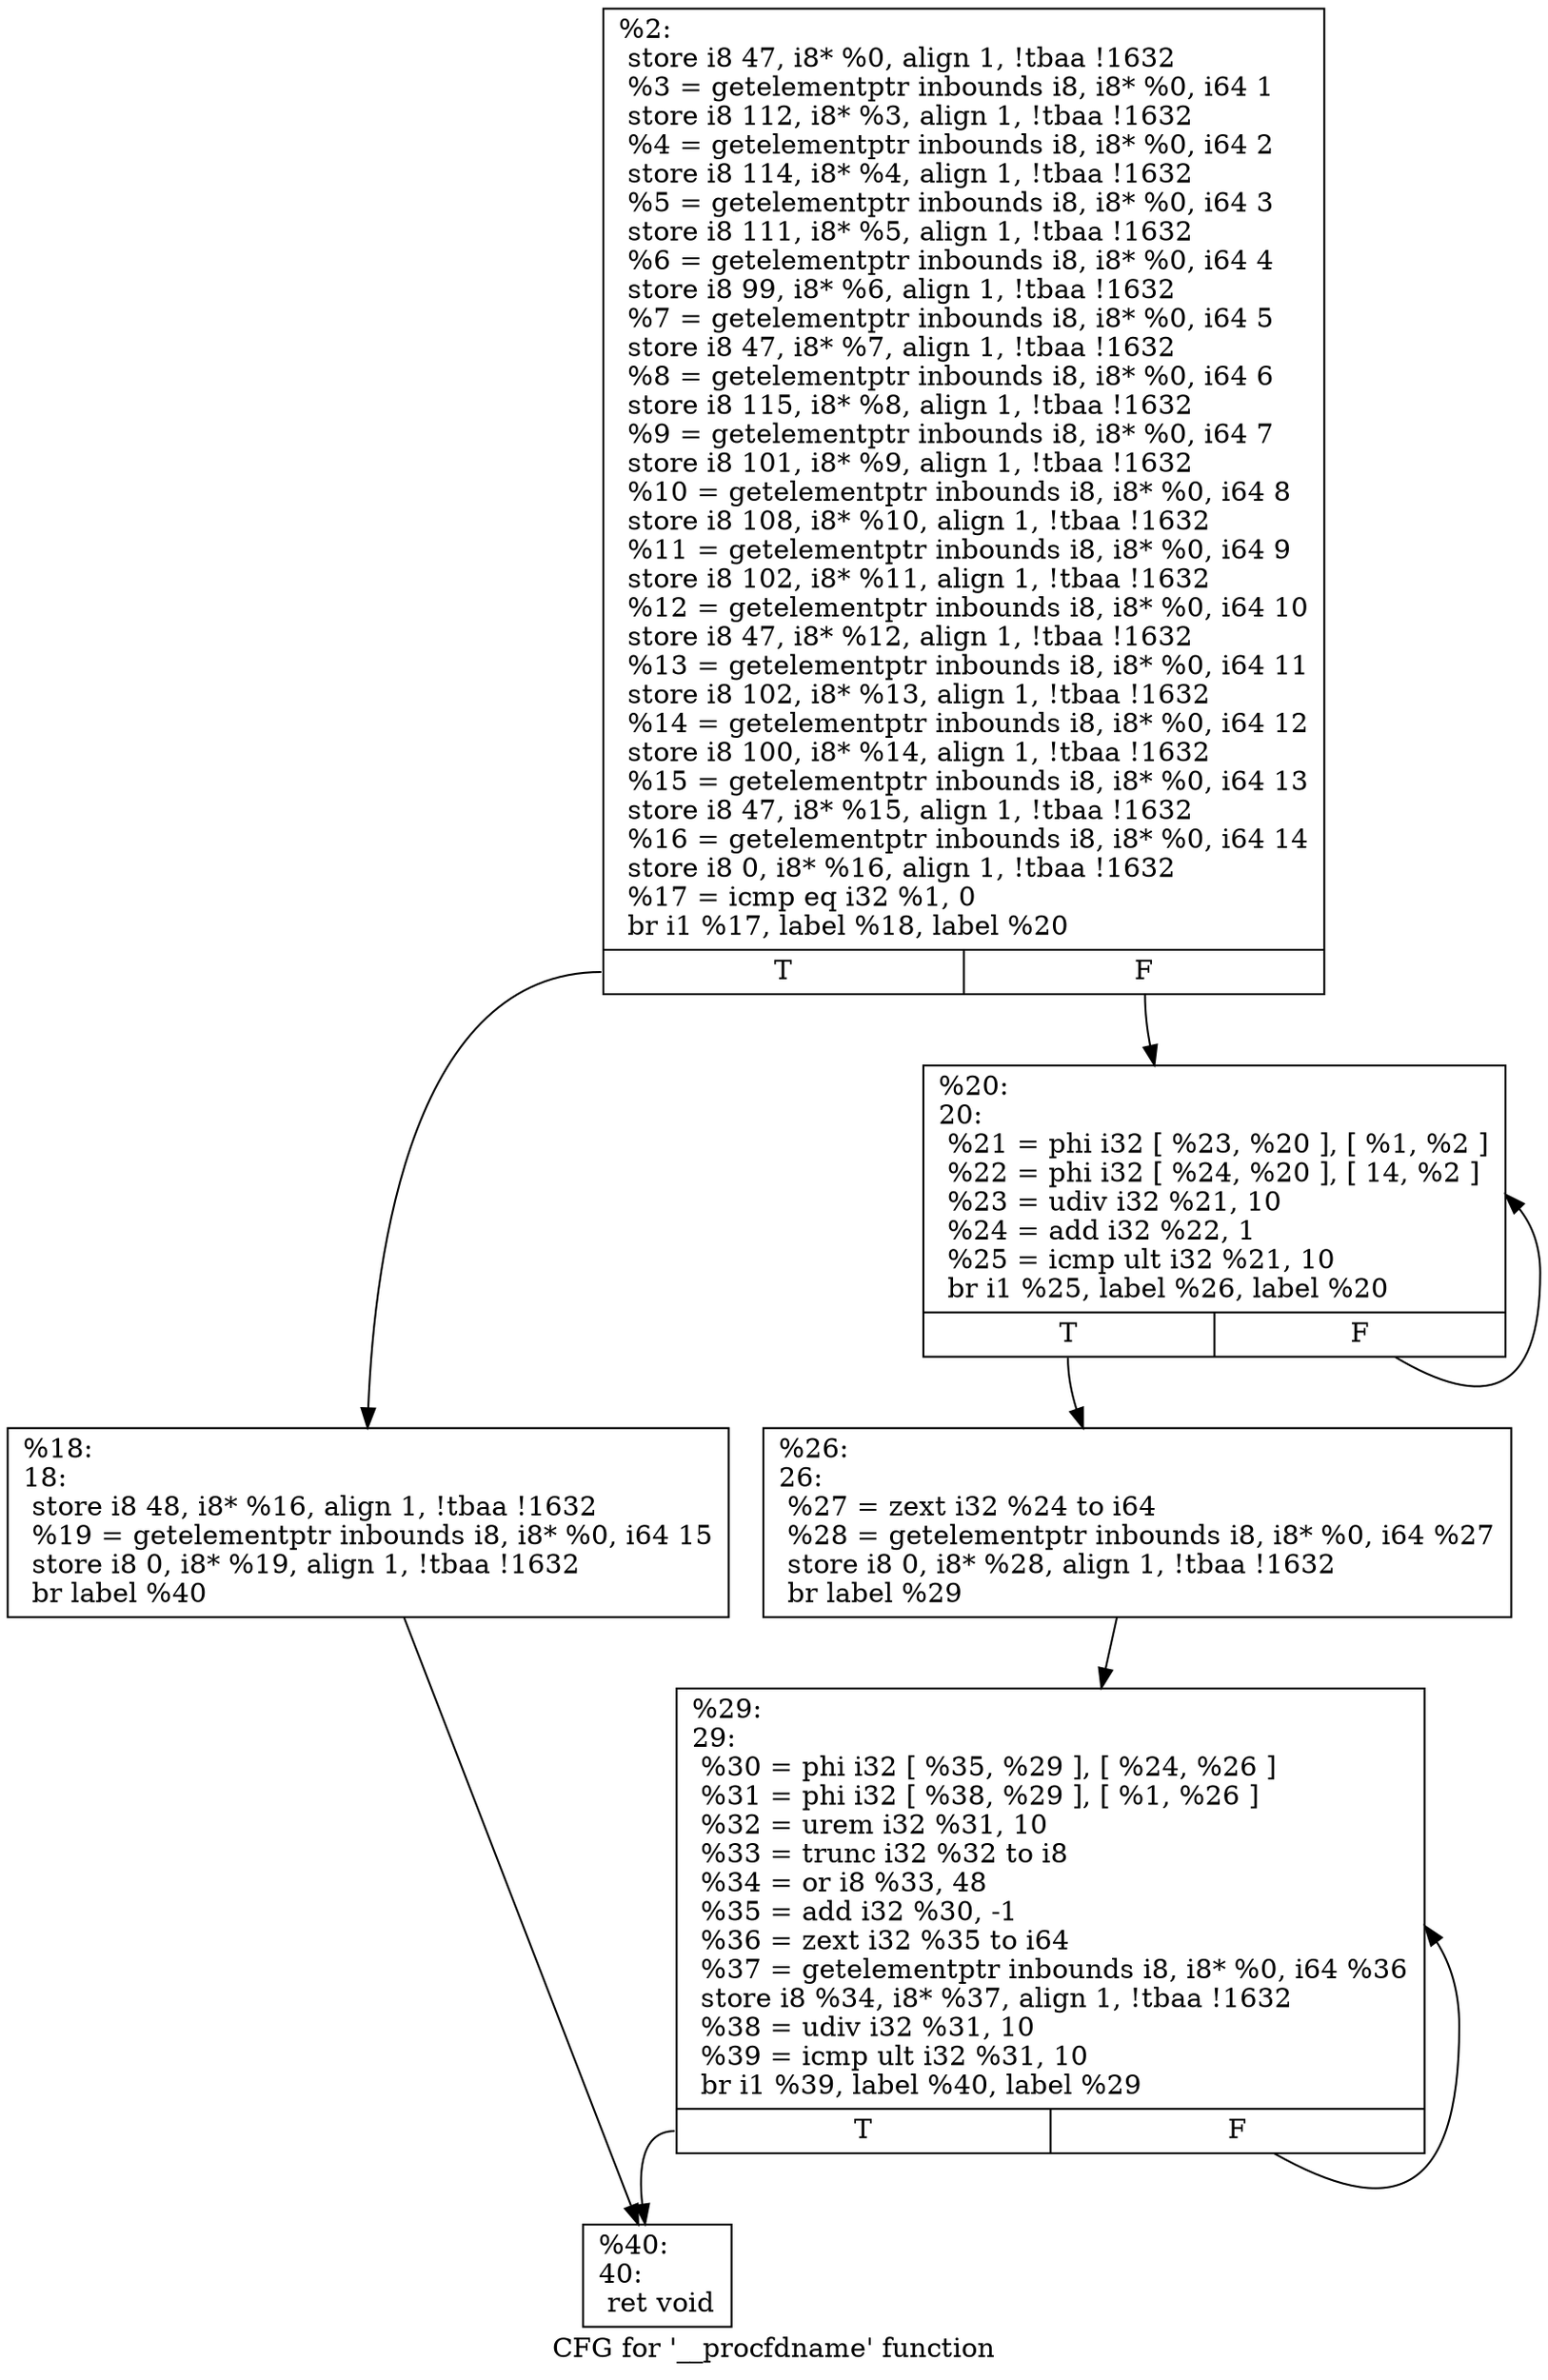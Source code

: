 digraph "CFG for '__procfdname' function" {
	label="CFG for '__procfdname' function";

	Node0x19dc810 [shape=record,label="{%2:\l  store i8 47, i8* %0, align 1, !tbaa !1632\l  %3 = getelementptr inbounds i8, i8* %0, i64 1\l  store i8 112, i8* %3, align 1, !tbaa !1632\l  %4 = getelementptr inbounds i8, i8* %0, i64 2\l  store i8 114, i8* %4, align 1, !tbaa !1632\l  %5 = getelementptr inbounds i8, i8* %0, i64 3\l  store i8 111, i8* %5, align 1, !tbaa !1632\l  %6 = getelementptr inbounds i8, i8* %0, i64 4\l  store i8 99, i8* %6, align 1, !tbaa !1632\l  %7 = getelementptr inbounds i8, i8* %0, i64 5\l  store i8 47, i8* %7, align 1, !tbaa !1632\l  %8 = getelementptr inbounds i8, i8* %0, i64 6\l  store i8 115, i8* %8, align 1, !tbaa !1632\l  %9 = getelementptr inbounds i8, i8* %0, i64 7\l  store i8 101, i8* %9, align 1, !tbaa !1632\l  %10 = getelementptr inbounds i8, i8* %0, i64 8\l  store i8 108, i8* %10, align 1, !tbaa !1632\l  %11 = getelementptr inbounds i8, i8* %0, i64 9\l  store i8 102, i8* %11, align 1, !tbaa !1632\l  %12 = getelementptr inbounds i8, i8* %0, i64 10\l  store i8 47, i8* %12, align 1, !tbaa !1632\l  %13 = getelementptr inbounds i8, i8* %0, i64 11\l  store i8 102, i8* %13, align 1, !tbaa !1632\l  %14 = getelementptr inbounds i8, i8* %0, i64 12\l  store i8 100, i8* %14, align 1, !tbaa !1632\l  %15 = getelementptr inbounds i8, i8* %0, i64 13\l  store i8 47, i8* %15, align 1, !tbaa !1632\l  %16 = getelementptr inbounds i8, i8* %0, i64 14\l  store i8 0, i8* %16, align 1, !tbaa !1632\l  %17 = icmp eq i32 %1, 0\l  br i1 %17, label %18, label %20\l|{<s0>T|<s1>F}}"];
	Node0x19dc810:s0 -> Node0x19dc900;
	Node0x19dc810:s1 -> Node0x19dc950;
	Node0x19dc900 [shape=record,label="{%18:\l18:                                               \l  store i8 48, i8* %16, align 1, !tbaa !1632\l  %19 = getelementptr inbounds i8, i8* %0, i64 15\l  store i8 0, i8* %19, align 1, !tbaa !1632\l  br label %40\l}"];
	Node0x19dc900 -> Node0x19dca40;
	Node0x19dc950 [shape=record,label="{%20:\l20:                                               \l  %21 = phi i32 [ %23, %20 ], [ %1, %2 ]\l  %22 = phi i32 [ %24, %20 ], [ 14, %2 ]\l  %23 = udiv i32 %21, 10\l  %24 = add i32 %22, 1\l  %25 = icmp ult i32 %21, 10\l  br i1 %25, label %26, label %20\l|{<s0>T|<s1>F}}"];
	Node0x19dc950:s0 -> Node0x19dc9a0;
	Node0x19dc950:s1 -> Node0x19dc950;
	Node0x19dc9a0 [shape=record,label="{%26:\l26:                                               \l  %27 = zext i32 %24 to i64\l  %28 = getelementptr inbounds i8, i8* %0, i64 %27\l  store i8 0, i8* %28, align 1, !tbaa !1632\l  br label %29\l}"];
	Node0x19dc9a0 -> Node0x19dc9f0;
	Node0x19dc9f0 [shape=record,label="{%29:\l29:                                               \l  %30 = phi i32 [ %35, %29 ], [ %24, %26 ]\l  %31 = phi i32 [ %38, %29 ], [ %1, %26 ]\l  %32 = urem i32 %31, 10\l  %33 = trunc i32 %32 to i8\l  %34 = or i8 %33, 48\l  %35 = add i32 %30, -1\l  %36 = zext i32 %35 to i64\l  %37 = getelementptr inbounds i8, i8* %0, i64 %36\l  store i8 %34, i8* %37, align 1, !tbaa !1632\l  %38 = udiv i32 %31, 10\l  %39 = icmp ult i32 %31, 10\l  br i1 %39, label %40, label %29\l|{<s0>T|<s1>F}}"];
	Node0x19dc9f0:s0 -> Node0x19dca40;
	Node0x19dc9f0:s1 -> Node0x19dc9f0;
	Node0x19dca40 [shape=record,label="{%40:\l40:                                               \l  ret void\l}"];
}
